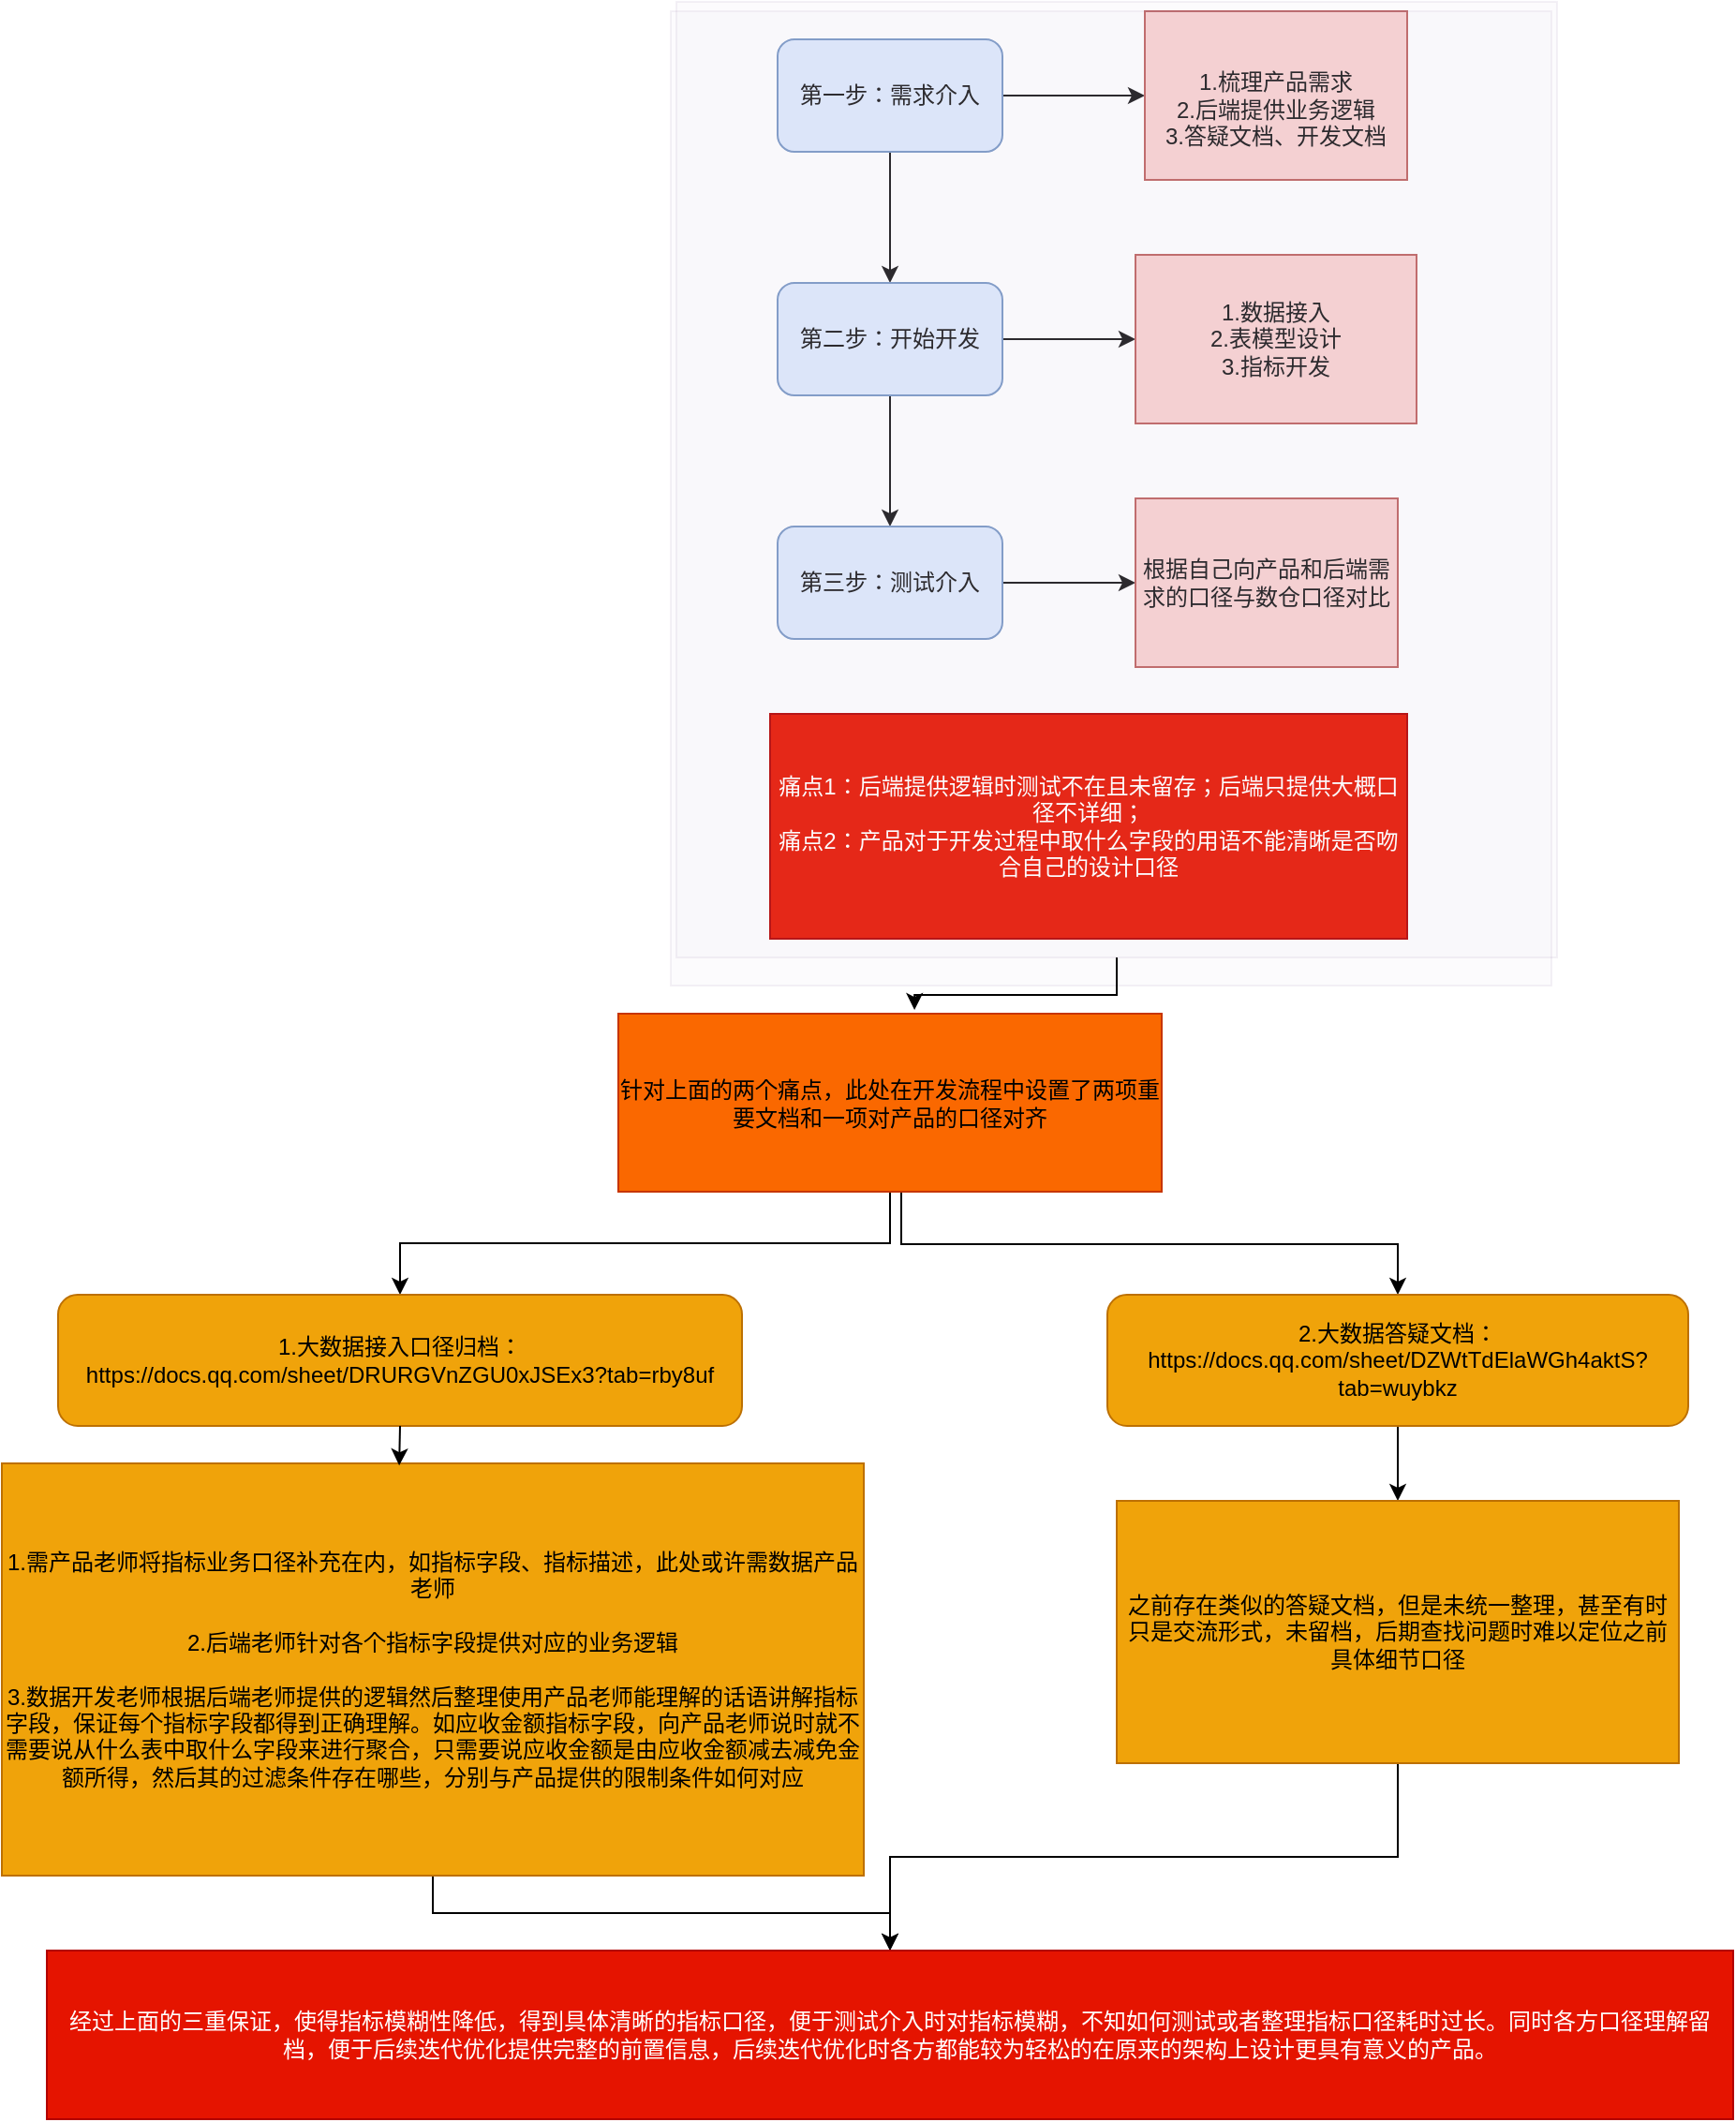 <mxfile version="24.8.0">
  <diagram name="第 1 页" id="rCdb9vmyqKD7RHJpiEPK">
    <mxGraphModel dx="1434" dy="780" grid="1" gridSize="10" guides="1" tooltips="1" connect="1" arrows="1" fold="1" page="1" pageScale="1" pageWidth="827" pageHeight="1169" math="0" shadow="0">
      <root>
        <mxCell id="0" />
        <mxCell id="1" parent="0" />
        <mxCell id="3QvRUNXyhHh4JTme45xy-8" style="edgeStyle=orthogonalEdgeStyle;rounded=0;orthogonalLoop=1;jettySize=auto;html=1;exitX=1;exitY=0.5;exitDx=0;exitDy=0;entryX=0;entryY=0.5;entryDx=0;entryDy=0;" edge="1" parent="1" source="3QvRUNXyhHh4JTme45xy-4" target="3QvRUNXyhHh4JTme45xy-7">
          <mxGeometry relative="1" as="geometry" />
        </mxCell>
        <mxCell id="3QvRUNXyhHh4JTme45xy-17" style="edgeStyle=orthogonalEdgeStyle;rounded=0;orthogonalLoop=1;jettySize=auto;html=1;entryX=0.5;entryY=0;entryDx=0;entryDy=0;" edge="1" parent="1" source="3QvRUNXyhHh4JTme45xy-4" target="3QvRUNXyhHh4JTme45xy-5">
          <mxGeometry relative="1" as="geometry" />
        </mxCell>
        <mxCell id="3QvRUNXyhHh4JTme45xy-4" value="第一步：需求介入" style="rounded=1;whiteSpace=wrap;html=1;fillColor=#dae8fc;strokeColor=#6c8ebf;" vertex="1" parent="1">
          <mxGeometry x="414" y="40" width="120" height="60" as="geometry" />
        </mxCell>
        <mxCell id="3QvRUNXyhHh4JTme45xy-11" style="edgeStyle=orthogonalEdgeStyle;rounded=0;orthogonalLoop=1;jettySize=auto;html=1;exitX=1;exitY=0.5;exitDx=0;exitDy=0;" edge="1" parent="1" source="3QvRUNXyhHh4JTme45xy-5" target="3QvRUNXyhHh4JTme45xy-10">
          <mxGeometry relative="1" as="geometry" />
        </mxCell>
        <mxCell id="3QvRUNXyhHh4JTme45xy-19" style="edgeStyle=orthogonalEdgeStyle;rounded=0;orthogonalLoop=1;jettySize=auto;html=1;" edge="1" parent="1" source="3QvRUNXyhHh4JTme45xy-5" target="3QvRUNXyhHh4JTme45xy-13">
          <mxGeometry relative="1" as="geometry" />
        </mxCell>
        <mxCell id="3QvRUNXyhHh4JTme45xy-5" value="第二步：开始开发" style="rounded=1;whiteSpace=wrap;html=1;fillColor=#dae8fc;strokeColor=#6c8ebf;" vertex="1" parent="1">
          <mxGeometry x="414" y="170" width="120" height="60" as="geometry" />
        </mxCell>
        <mxCell id="3QvRUNXyhHh4JTme45xy-7" value="&lt;div&gt;&lt;br&gt;&lt;/div&gt;&lt;div&gt;&lt;div&gt;1.梳理产品需求&lt;/div&gt;&lt;div&gt;2.后端提供业务逻辑&lt;/div&gt;&lt;div&gt;3.答疑文档、开发文档&lt;/div&gt;&lt;/div&gt;" style="rounded=0;whiteSpace=wrap;html=1;fillColor=#f8cecc;strokeColor=#b85450;" vertex="1" parent="1">
          <mxGeometry x="610" y="25" width="140" height="90" as="geometry" />
        </mxCell>
        <mxCell id="3QvRUNXyhHh4JTme45xy-10" value="1.数据接入&lt;div&gt;2.表模型设计&lt;/div&gt;&lt;div&gt;3.指标开发&lt;/div&gt;" style="rounded=0;whiteSpace=wrap;html=1;fillColor=#f8cecc;strokeColor=#b85450;" vertex="1" parent="1">
          <mxGeometry x="605" y="155" width="150" height="90" as="geometry" />
        </mxCell>
        <mxCell id="3QvRUNXyhHh4JTme45xy-15" style="edgeStyle=orthogonalEdgeStyle;rounded=0;orthogonalLoop=1;jettySize=auto;html=1;entryX=0;entryY=0.5;entryDx=0;entryDy=0;" edge="1" parent="1" source="3QvRUNXyhHh4JTme45xy-13" target="3QvRUNXyhHh4JTme45xy-14">
          <mxGeometry relative="1" as="geometry" />
        </mxCell>
        <mxCell id="3QvRUNXyhHh4JTme45xy-13" value="第三步：测试介入" style="rounded=1;whiteSpace=wrap;html=1;fillColor=#dae8fc;strokeColor=#6c8ebf;" vertex="1" parent="1">
          <mxGeometry x="414" y="300" width="120" height="60" as="geometry" />
        </mxCell>
        <mxCell id="3QvRUNXyhHh4JTme45xy-14" value="根据自己向产品和后端需求的口径与数仓口径对比" style="rounded=0;whiteSpace=wrap;html=1;fillColor=#f8cecc;strokeColor=#b85450;" vertex="1" parent="1">
          <mxGeometry x="605" y="285" width="140" height="90" as="geometry" />
        </mxCell>
        <mxCell id="3QvRUNXyhHh4JTme45xy-20" value="&lt;div&gt;&lt;br&gt;&lt;/div&gt;&lt;div&gt;&lt;br&gt;&lt;/div&gt;&lt;div&gt;&lt;br&gt;&lt;/div&gt;&lt;div&gt;&lt;br&gt;&lt;/div&gt;&lt;div&gt;&lt;br&gt;&lt;/div&gt;&lt;div&gt;&lt;br&gt;&lt;/div&gt;&lt;div&gt;&lt;br&gt;&lt;/div&gt;&lt;div&gt;&lt;br&gt;&lt;/div&gt;&lt;div&gt;&lt;br&gt;&lt;/div&gt;&lt;div&gt;&lt;br&gt;&lt;/div&gt;&lt;div&gt;&lt;br&gt;&lt;/div&gt;&lt;div&gt;&lt;br&gt;&lt;/div&gt;&lt;div&gt;&lt;br&gt;&lt;/div&gt;&lt;div&gt;&lt;br&gt;&lt;/div&gt;&lt;div&gt;&lt;br&gt;&lt;/div&gt;&lt;div&gt;&lt;br&gt;&lt;/div&gt;&lt;div&gt;&lt;br&gt;&lt;/div&gt;&lt;div&gt;&lt;br&gt;&lt;/div&gt;&lt;div&gt;&lt;br&gt;&lt;/div&gt;&lt;div&gt;&lt;br&gt;&lt;/div&gt;&lt;div&gt;&lt;br&gt;&lt;/div&gt;" style="rounded=0;whiteSpace=wrap;html=1;opacity=10;fillColor=#e1d5e7;strokeColor=#9673a6;" vertex="1" parent="1">
          <mxGeometry x="357" y="25" width="470" height="520" as="geometry" />
        </mxCell>
        <mxCell id="3QvRUNXyhHh4JTme45xy-21" value="痛点1：后端提供逻辑时测试不在且未留存；后端只提供大概口径不详细；&lt;div&gt;痛点2：产品对于开发过程中取什么字段的用语不能清晰是否吻合自己的设计口径&lt;/div&gt;" style="rounded=0;whiteSpace=wrap;html=1;fillColor=#e51400;fontColor=#ffffff;strokeColor=#B20000;" vertex="1" parent="1">
          <mxGeometry x="410" y="400" width="340" height="120" as="geometry" />
        </mxCell>
        <mxCell id="3QvRUNXyhHh4JTme45xy-22" value="&lt;div&gt;&lt;br&gt;&lt;/div&gt;&lt;div&gt;&lt;br&gt;&lt;/div&gt;&lt;div&gt;&lt;br&gt;&lt;/div&gt;&lt;div&gt;&lt;br&gt;&lt;/div&gt;&lt;div&gt;&lt;br&gt;&lt;/div&gt;&lt;div&gt;&lt;br&gt;&lt;/div&gt;&lt;div&gt;&lt;br&gt;&lt;/div&gt;&lt;div&gt;&lt;br&gt;&lt;/div&gt;&lt;div&gt;&lt;br&gt;&lt;/div&gt;&lt;div&gt;&lt;br&gt;&lt;/div&gt;&lt;div&gt;&lt;br&gt;&lt;/div&gt;&lt;div&gt;&lt;br&gt;&lt;/div&gt;&lt;div&gt;&lt;br&gt;&lt;/div&gt;&lt;div&gt;&lt;br&gt;&lt;/div&gt;&lt;div&gt;&lt;br&gt;&lt;/div&gt;&lt;div&gt;&lt;br&gt;&lt;/div&gt;&lt;div&gt;&lt;br&gt;&lt;/div&gt;&lt;div&gt;&lt;br&gt;&lt;/div&gt;&lt;div&gt;&lt;br&gt;&lt;/div&gt;&lt;div&gt;&lt;br&gt;&lt;/div&gt;&lt;div&gt;&lt;br&gt;&lt;/div&gt;" style="rounded=0;whiteSpace=wrap;html=1;opacity=10;fillColor=#e1d5e7;strokeColor=#9673a6;" vertex="1" parent="1">
          <mxGeometry x="360" y="20" width="470" height="510" as="geometry" />
        </mxCell>
        <mxCell id="3QvRUNXyhHh4JTme45xy-32" style="edgeStyle=orthogonalEdgeStyle;rounded=0;orthogonalLoop=1;jettySize=auto;html=1;" edge="1" parent="1" source="3QvRUNXyhHh4JTme45xy-23" target="3QvRUNXyhHh4JTme45xy-27">
          <mxGeometry relative="1" as="geometry">
            <Array as="points">
              <mxPoint x="480" y="683" />
              <mxPoint x="745" y="683" />
            </Array>
          </mxGeometry>
        </mxCell>
        <mxCell id="3QvRUNXyhHh4JTme45xy-33" style="edgeStyle=orthogonalEdgeStyle;rounded=0;orthogonalLoop=1;jettySize=auto;html=1;exitX=0.5;exitY=1;exitDx=0;exitDy=0;" edge="1" parent="1" source="3QvRUNXyhHh4JTme45xy-23" target="3QvRUNXyhHh4JTme45xy-24">
          <mxGeometry relative="1" as="geometry" />
        </mxCell>
        <mxCell id="3QvRUNXyhHh4JTme45xy-23" value="针对上面的两个痛点，此处在开发流程中设置了两项重要文档和一项对产品的口径对齐" style="rounded=0;whiteSpace=wrap;html=1;fillColor=#fa6800;fontColor=#000000;strokeColor=#C73500;" vertex="1" parent="1">
          <mxGeometry x="329" y="560" width="290" height="95" as="geometry" />
        </mxCell>
        <mxCell id="3QvRUNXyhHh4JTme45xy-24" value="1.大数据接入口径归档：https://docs.qq.com/sheet/DRURGVnZGU0xJSEx3?tab=rby8uf" style="rounded=1;whiteSpace=wrap;html=1;fillColor=#f0a30a;fontColor=#000000;strokeColor=#BD7000;" vertex="1" parent="1">
          <mxGeometry x="30" y="710" width="365" height="70" as="geometry" />
        </mxCell>
        <mxCell id="3QvRUNXyhHh4JTme45xy-39" style="edgeStyle=orthogonalEdgeStyle;rounded=0;orthogonalLoop=1;jettySize=auto;html=1;exitX=0.5;exitY=1;exitDx=0;exitDy=0;entryX=0.5;entryY=0;entryDx=0;entryDy=0;" edge="1" parent="1" source="3QvRUNXyhHh4JTme45xy-26" target="3QvRUNXyhHh4JTme45xy-37">
          <mxGeometry relative="1" as="geometry" />
        </mxCell>
        <mxCell id="3QvRUNXyhHh4JTme45xy-26" value="1.需产品老师将指标业务口径补充在内，如指标字段、指标描述，此处或许需数据产品老师&lt;div&gt;&lt;br&gt;&lt;div&gt;2.后端老师针对各个指标字段提供对应的业务逻辑&lt;/div&gt;&lt;div&gt;&lt;br&gt;&lt;/div&gt;&lt;div&gt;3.数据开发老师根据后端老师提供的逻辑然后整理使用产品老师能理解的话语讲解指标字段，保证每个指标字段都得到正确理解。如应收金额指标字段，向产品老师说时就不需要说从什么表中取什么字段来进行聚合，只需要说应收金额是由应收金额减去减免金额所得，然后其的过滤条件存在哪些，分别与产品提供的限制条件如何对应&lt;/div&gt;&lt;/div&gt;" style="rounded=0;whiteSpace=wrap;html=1;fillColor=#f0a30a;fontColor=#000000;strokeColor=#BD7000;" vertex="1" parent="1">
          <mxGeometry y="800" width="460" height="220" as="geometry" />
        </mxCell>
        <mxCell id="3QvRUNXyhHh4JTme45xy-35" style="edgeStyle=orthogonalEdgeStyle;rounded=0;orthogonalLoop=1;jettySize=auto;html=1;exitX=0.5;exitY=1;exitDx=0;exitDy=0;" edge="1" parent="1" source="3QvRUNXyhHh4JTme45xy-27" target="3QvRUNXyhHh4JTme45xy-28">
          <mxGeometry relative="1" as="geometry" />
        </mxCell>
        <mxCell id="3QvRUNXyhHh4JTme45xy-27" value="2.大数据答疑文档：https://docs.qq.com/sheet/DZWtTdElaWGh4aktS?tab=wuybkz" style="rounded=1;whiteSpace=wrap;html=1;fillColor=#f0a30a;fontColor=#000000;strokeColor=#BD7000;" vertex="1" parent="1">
          <mxGeometry x="590" y="710" width="310" height="70" as="geometry" />
        </mxCell>
        <mxCell id="3QvRUNXyhHh4JTme45xy-38" style="edgeStyle=orthogonalEdgeStyle;rounded=0;orthogonalLoop=1;jettySize=auto;html=1;exitX=0.5;exitY=1;exitDx=0;exitDy=0;" edge="1" parent="1" source="3QvRUNXyhHh4JTme45xy-28" target="3QvRUNXyhHh4JTme45xy-37">
          <mxGeometry relative="1" as="geometry" />
        </mxCell>
        <mxCell id="3QvRUNXyhHh4JTme45xy-28" value="之前存在类似的答疑文档，但是未统一整理，甚至有时只是交流形式，未留档，后期查找问题时难以定位之前具体细节口径" style="rounded=0;whiteSpace=wrap;html=1;fillColor=#f0a30a;fontColor=#000000;strokeColor=#BD7000;" vertex="1" parent="1">
          <mxGeometry x="595" y="820" width="300" height="140" as="geometry" />
        </mxCell>
        <mxCell id="3QvRUNXyhHh4JTme45xy-29" style="edgeStyle=orthogonalEdgeStyle;rounded=0;orthogonalLoop=1;jettySize=auto;html=1;exitX=0.5;exitY=1;exitDx=0;exitDy=0;" edge="1" parent="1" source="3QvRUNXyhHh4JTme45xy-22" target="3QvRUNXyhHh4JTme45xy-22">
          <mxGeometry relative="1" as="geometry" />
        </mxCell>
        <mxCell id="3QvRUNXyhHh4JTme45xy-30" style="edgeStyle=orthogonalEdgeStyle;rounded=0;orthogonalLoop=1;jettySize=auto;html=1;entryX=0.545;entryY=-0.021;entryDx=0;entryDy=0;entryPerimeter=0;" edge="1" parent="1" source="3QvRUNXyhHh4JTme45xy-22" target="3QvRUNXyhHh4JTme45xy-23">
          <mxGeometry relative="1" as="geometry" />
        </mxCell>
        <mxCell id="3QvRUNXyhHh4JTme45xy-34" style="edgeStyle=orthogonalEdgeStyle;rounded=0;orthogonalLoop=1;jettySize=auto;html=1;exitX=0.5;exitY=1;exitDx=0;exitDy=0;entryX=0.461;entryY=0.005;entryDx=0;entryDy=0;entryPerimeter=0;" edge="1" parent="1" source="3QvRUNXyhHh4JTme45xy-24" target="3QvRUNXyhHh4JTme45xy-26">
          <mxGeometry relative="1" as="geometry" />
        </mxCell>
        <mxCell id="3QvRUNXyhHh4JTme45xy-37" value="经过上面的三重保证，使得指标模糊性降低，得到具体清晰的指标口径，便于测试介入时对指标模糊，不知如何测试或者整理指标口径耗时过长。同时各方口径理解留档，便于后续迭代优化提供完整的前置信息，后续迭代优化时各方都能较为轻松的在原来的架构上设计更具有意义的产品。" style="rounded=0;whiteSpace=wrap;html=1;fillColor=#e51400;fontColor=#ffffff;strokeColor=#B20000;" vertex="1" parent="1">
          <mxGeometry x="24" y="1060" width="900" height="90" as="geometry" />
        </mxCell>
      </root>
    </mxGraphModel>
  </diagram>
</mxfile>
